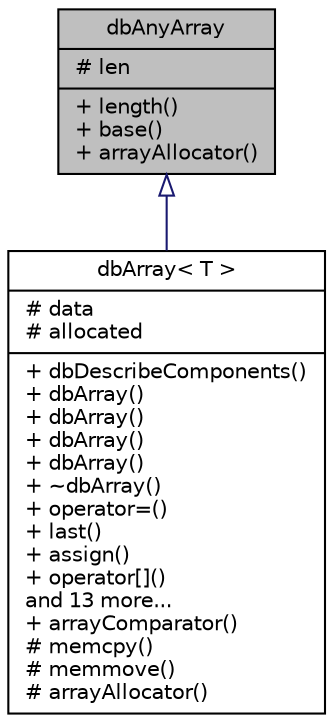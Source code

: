 digraph "dbAnyArray"
{
 // INTERACTIVE_SVG=YES
 // LATEX_PDF_SIZE
  edge [fontname="Helvetica",fontsize="10",labelfontname="Helvetica",labelfontsize="10"];
  node [fontname="Helvetica",fontsize="10",shape=record];
  Node1 [label="{dbAnyArray\n|# len\l|+ length()\l+ base()\l+ arrayAllocator()\l}",height=0.2,width=0.4,color="black", fillcolor="grey75", style="filled", fontcolor="black",tooltip=" "];
  Node1 -> Node2 [dir="back",color="midnightblue",fontsize="10",style="solid",arrowtail="onormal",fontname="Helvetica"];
  Node2 [label="{dbArray\< T \>\n|# data\l# allocated\l|+ dbDescribeComponents()\l+ dbArray()\l+ dbArray()\l+ dbArray()\l+ dbArray()\l+ ~dbArray()\l+ operator=()\l+ last()\l+ assign()\l+ operator[]()\land 13 more...\l+ arrayComparator()\l# memcpy()\l# memmove()\l# arrayAllocator()\l}",height=0.2,width=0.4,color="black", fillcolor="white", style="filled",URL="$classdbArray.html",tooltip=" "];
}
